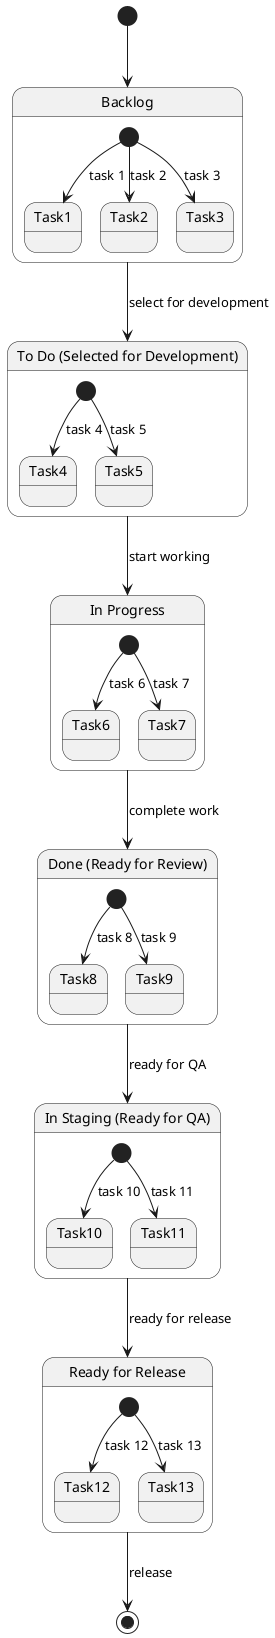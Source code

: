 @startuml
[*] --> Backlog

state Backlog {
    [*] --> Task1 : task 1
    [*] --> Task2 : task 2
    [*] --> Task3 : task 3
}

Backlog --> ToDo : select for development

state "To Do (Selected for Development)" as ToDo {
    [*] --> Task4 : task 4
    [*] --> Task5 : task 5
}

ToDo --> InProgress : start working

state "In Progress" as InProgress {
    [*] --> Task6 : task 6
    [*] --> Task7 : task 7
}

InProgress --> Done : complete work

state "Done (Ready for Review)" as Done {
    [*] --> Task8 : task 8
    [*] --> Task9 : task 9
}

Done --> Staging : ready for QA

state "In Staging (Ready for QA)" as Staging {
    [*] --> Task10 : task 10
    [*] --> Task11 : task 11
}

Staging --> Release : ready for release

state "Ready for Release" as Release {
    [*] --> Task12 : task 12
    [*] --> Task13 : task 13
}

Release --> [*] : release
@enduml
